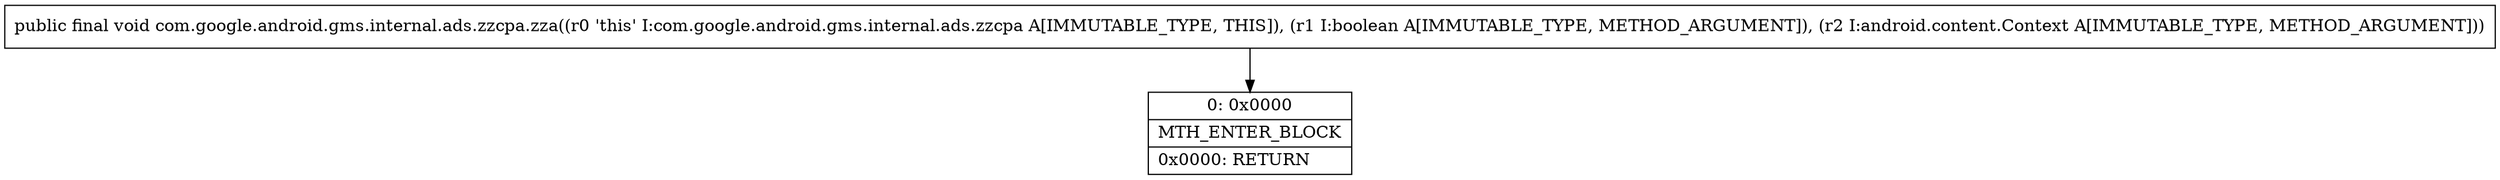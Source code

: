 digraph "CFG forcom.google.android.gms.internal.ads.zzcpa.zza(ZLandroid\/content\/Context;)V" {
Node_0 [shape=record,label="{0\:\ 0x0000|MTH_ENTER_BLOCK\l|0x0000: RETURN   \l}"];
MethodNode[shape=record,label="{public final void com.google.android.gms.internal.ads.zzcpa.zza((r0 'this' I:com.google.android.gms.internal.ads.zzcpa A[IMMUTABLE_TYPE, THIS]), (r1 I:boolean A[IMMUTABLE_TYPE, METHOD_ARGUMENT]), (r2 I:android.content.Context A[IMMUTABLE_TYPE, METHOD_ARGUMENT])) }"];
MethodNode -> Node_0;
}

